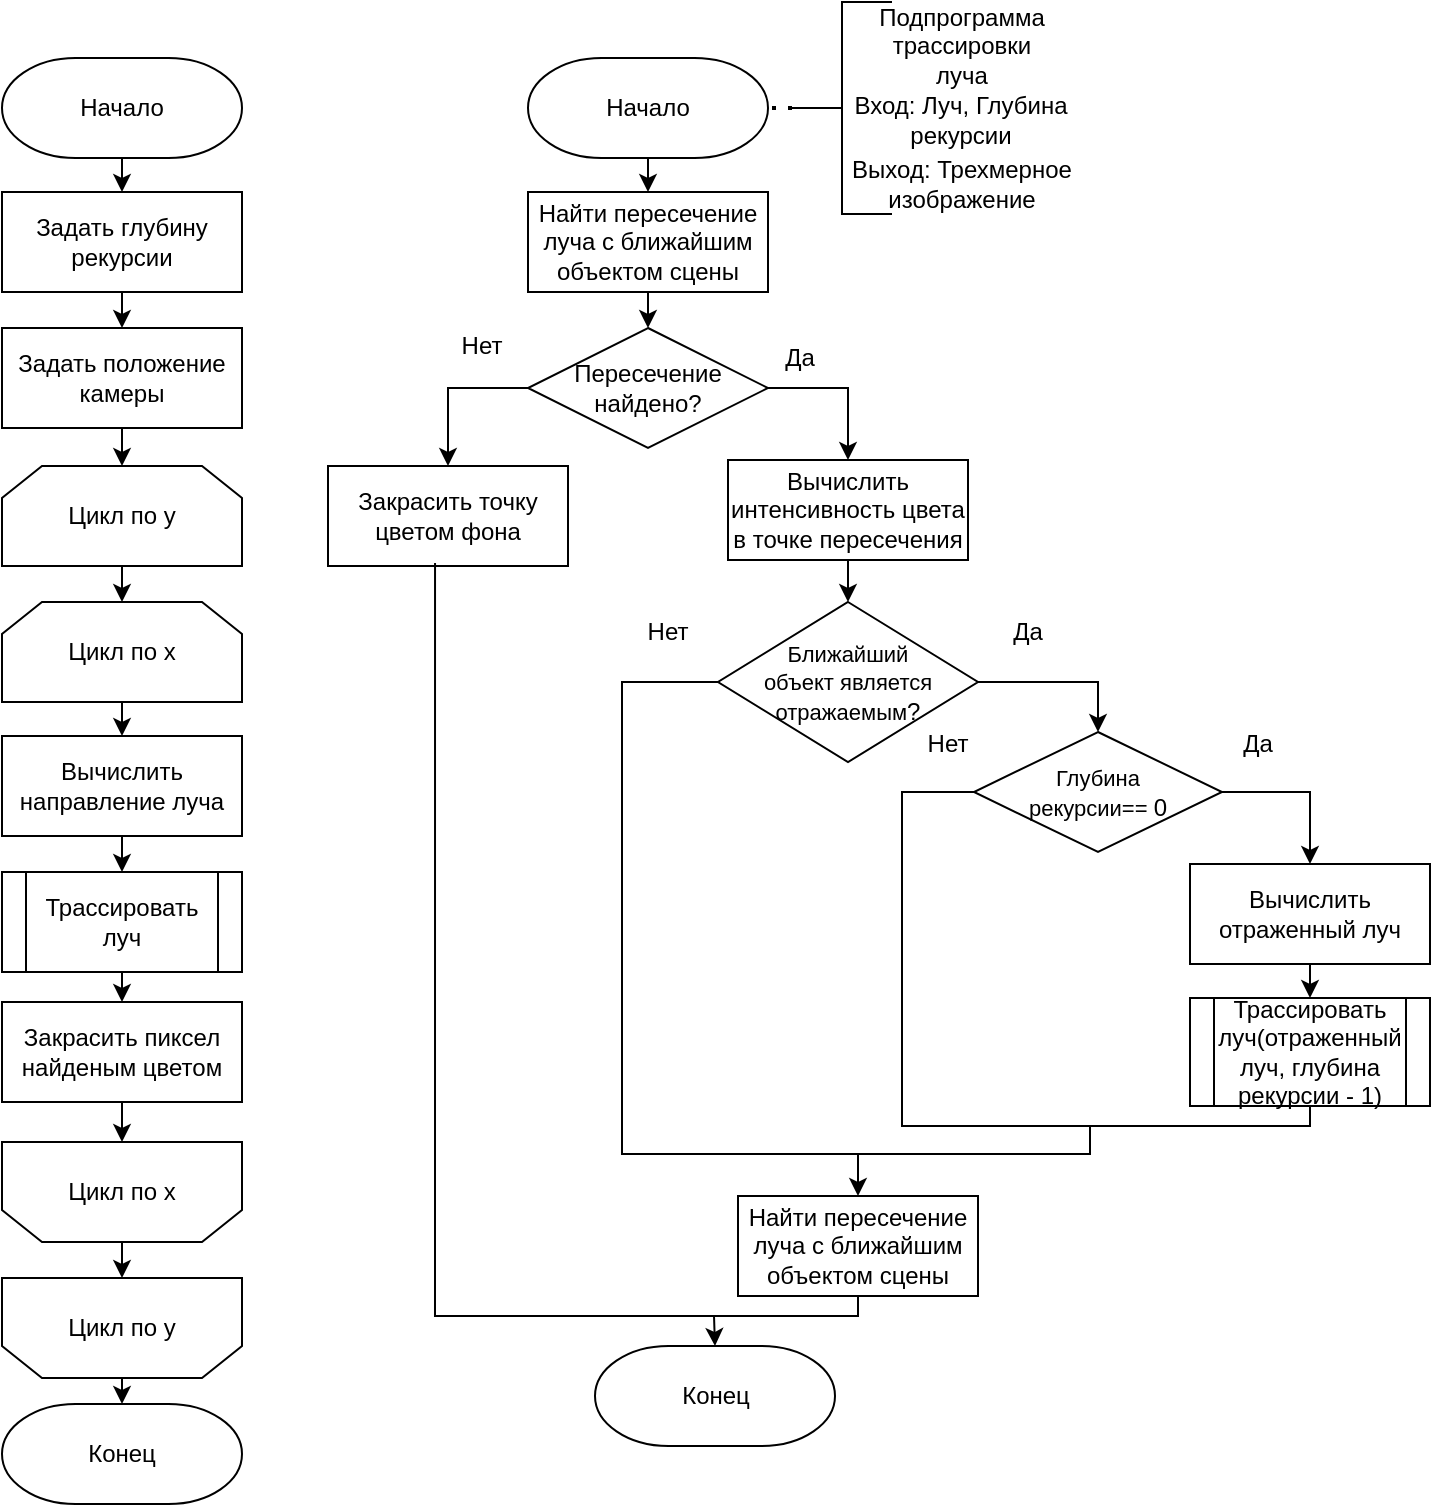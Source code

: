 <mxfile version="22.1.2" type="device">
  <diagram name="Page-1" id="nEbzUbmDdn0lPb7n5sIz">
    <mxGraphModel dx="941" dy="644" grid="0" gridSize="10" guides="1" tooltips="1" connect="1" arrows="1" fold="1" page="0" pageScale="1" pageWidth="850" pageHeight="1100" math="0" shadow="0">
      <root>
        <mxCell id="0" />
        <mxCell id="1" parent="0" />
        <mxCell id="mNUd0pQ_lfVGHQ0Jzumy-3" value="Начало" style="strokeWidth=1;html=1;shape=mxgraph.flowchart.terminator;whiteSpace=wrap;rotation=0;" parent="1" vertex="1">
          <mxGeometry x="178" y="67" width="120" height="50" as="geometry" />
        </mxCell>
        <mxCell id="mNUd0pQ_lfVGHQ0Jzumy-6" value="Конец" style="strokeWidth=1;html=1;shape=mxgraph.flowchart.terminator;whiteSpace=wrap;rotation=0;" parent="1" vertex="1">
          <mxGeometry x="178" y="740" width="120" height="50" as="geometry" />
        </mxCell>
        <mxCell id="mNUd0pQ_lfVGHQ0Jzumy-7" value="Задать положение камеры" style="rounded=0;whiteSpace=wrap;html=1;rotation=0;" parent="1" vertex="1">
          <mxGeometry x="178" y="202" width="120" height="50" as="geometry" />
        </mxCell>
        <mxCell id="mNUd0pQ_lfVGHQ0Jzumy-8" value="Задать глубину рекурсии" style="rounded=0;whiteSpace=wrap;html=1;rotation=0;" parent="1" vertex="1">
          <mxGeometry x="178" y="134" width="120" height="50" as="geometry" />
        </mxCell>
        <mxCell id="mNUd0pQ_lfVGHQ0Jzumy-9" value="Вычислить направление луча" style="rounded=0;whiteSpace=wrap;html=1;rotation=0;" parent="1" vertex="1">
          <mxGeometry x="178" y="406" width="120" height="50" as="geometry" />
        </mxCell>
        <mxCell id="mNUd0pQ_lfVGHQ0Jzumy-13" value="" style="endArrow=classic;html=1;rounded=0;entryX=0.5;entryY=0;entryDx=0;entryDy=0;exitX=0.5;exitY=1;exitDx=0;exitDy=0;exitPerimeter=0;" parent="1" source="mNUd0pQ_lfVGHQ0Jzumy-3" target="mNUd0pQ_lfVGHQ0Jzumy-8" edge="1">
          <mxGeometry width="50" height="50" relative="1" as="geometry">
            <mxPoint x="368" y="358" as="sourcePoint" />
            <mxPoint x="418" y="308" as="targetPoint" />
          </mxGeometry>
        </mxCell>
        <mxCell id="mNUd0pQ_lfVGHQ0Jzumy-14" value="" style="endArrow=classic;html=1;rounded=0;entryX=0.5;entryY=0;entryDx=0;entryDy=0;exitX=0.5;exitY=1;exitDx=0;exitDy=0;" parent="1" source="mNUd0pQ_lfVGHQ0Jzumy-8" target="mNUd0pQ_lfVGHQ0Jzumy-7" edge="1">
          <mxGeometry width="50" height="50" relative="1" as="geometry">
            <mxPoint x="368" y="358" as="sourcePoint" />
            <mxPoint x="418" y="308" as="targetPoint" />
          </mxGeometry>
        </mxCell>
        <mxCell id="mNUd0pQ_lfVGHQ0Jzumy-15" value="" style="endArrow=classic;html=1;rounded=0;entryX=0.5;entryY=0;entryDx=0;entryDy=0;exitX=0.5;exitY=1;exitDx=0;exitDy=0;" parent="1" source="mNUd0pQ_lfVGHQ0Jzumy-7" target="NE1hDo_Hujd-8P98iSLy-1" edge="1">
          <mxGeometry width="50" height="50" relative="1" as="geometry">
            <mxPoint x="368" y="358" as="sourcePoint" />
            <mxPoint x="238" y="271" as="targetPoint" />
          </mxGeometry>
        </mxCell>
        <mxCell id="mNUd0pQ_lfVGHQ0Jzumy-16" value="" style="endArrow=classic;html=1;rounded=0;entryX=0.5;entryY=0;entryDx=0;entryDy=0;exitX=0.5;exitY=1;exitDx=0;exitDy=0;" parent="1" source="NE1hDo_Hujd-8P98iSLy-1" target="NE1hDo_Hujd-8P98iSLy-2" edge="1">
          <mxGeometry width="50" height="50" relative="1" as="geometry">
            <mxPoint x="238" y="321" as="sourcePoint" />
            <mxPoint x="238" y="339" as="targetPoint" />
          </mxGeometry>
        </mxCell>
        <mxCell id="mNUd0pQ_lfVGHQ0Jzumy-17" value="" style="endArrow=classic;html=1;rounded=0;entryX=0.5;entryY=0;entryDx=0;entryDy=0;exitX=0.5;exitY=1;exitDx=0;exitDy=0;" parent="1" source="NE1hDo_Hujd-8P98iSLy-2" target="mNUd0pQ_lfVGHQ0Jzumy-9" edge="1">
          <mxGeometry width="50" height="50" relative="1" as="geometry">
            <mxPoint x="238" y="389" as="sourcePoint" />
            <mxPoint x="418" y="308" as="targetPoint" />
          </mxGeometry>
        </mxCell>
        <mxCell id="mNUd0pQ_lfVGHQ0Jzumy-19" value="Трассировать луч" style="shape=process;whiteSpace=wrap;html=1;backgroundOutline=1;rotation=0;" parent="1" vertex="1">
          <mxGeometry x="178" y="474" width="120" height="50" as="geometry" />
        </mxCell>
        <mxCell id="mNUd0pQ_lfVGHQ0Jzumy-20" value="" style="endArrow=classic;html=1;rounded=0;entryX=0.5;entryY=0;entryDx=0;entryDy=0;exitX=0.5;exitY=1;exitDx=0;exitDy=0;" parent="1" source="mNUd0pQ_lfVGHQ0Jzumy-9" target="mNUd0pQ_lfVGHQ0Jzumy-19" edge="1">
          <mxGeometry width="50" height="50" relative="1" as="geometry">
            <mxPoint x="368" y="364" as="sourcePoint" />
            <mxPoint x="418" y="314" as="targetPoint" />
          </mxGeometry>
        </mxCell>
        <mxCell id="mNUd0pQ_lfVGHQ0Jzumy-22" value="Закрасить пиксел найденым цветом" style="rounded=0;whiteSpace=wrap;html=1;rotation=0;" parent="1" vertex="1">
          <mxGeometry x="178" y="539" width="120" height="50" as="geometry" />
        </mxCell>
        <mxCell id="mNUd0pQ_lfVGHQ0Jzumy-26" value="" style="endArrow=classic;html=1;rounded=0;entryX=0.5;entryY=0;entryDx=0;entryDy=0;exitX=0.5;exitY=1;exitDx=0;exitDy=0;" parent="1" source="mNUd0pQ_lfVGHQ0Jzumy-19" target="mNUd0pQ_lfVGHQ0Jzumy-22" edge="1">
          <mxGeometry width="50" height="50" relative="1" as="geometry">
            <mxPoint x="362" y="423" as="sourcePoint" />
            <mxPoint x="412" y="373" as="targetPoint" />
          </mxGeometry>
        </mxCell>
        <mxCell id="mNUd0pQ_lfVGHQ0Jzumy-27" value="" style="endArrow=classic;html=1;rounded=0;exitX=0.5;exitY=1;exitDx=0;exitDy=0;entryX=0.5;entryY=1;entryDx=0;entryDy=0;" parent="1" source="mNUd0pQ_lfVGHQ0Jzumy-22" target="NE1hDo_Hujd-8P98iSLy-3" edge="1">
          <mxGeometry width="50" height="50" relative="1" as="geometry">
            <mxPoint x="362" y="613" as="sourcePoint" />
            <mxPoint x="238" y="606" as="targetPoint" />
          </mxGeometry>
        </mxCell>
        <mxCell id="mNUd0pQ_lfVGHQ0Jzumy-28" value="" style="endArrow=classic;html=1;rounded=0;entryX=0.5;entryY=1;entryDx=0;entryDy=0;exitX=0.5;exitY=0;exitDx=0;exitDy=0;" parent="1" source="NE1hDo_Hujd-8P98iSLy-3" target="NE1hDo_Hujd-8P98iSLy-4" edge="1">
          <mxGeometry width="50" height="50" relative="1" as="geometry">
            <mxPoint x="238" y="656" as="sourcePoint" />
            <mxPoint x="238" y="673" as="targetPoint" />
          </mxGeometry>
        </mxCell>
        <mxCell id="mNUd0pQ_lfVGHQ0Jzumy-29" value="" style="endArrow=classic;html=1;rounded=0;entryX=0.5;entryY=0;entryDx=0;entryDy=0;entryPerimeter=0;exitX=0.5;exitY=0;exitDx=0;exitDy=0;" parent="1" source="NE1hDo_Hujd-8P98iSLy-4" target="mNUd0pQ_lfVGHQ0Jzumy-6" edge="1">
          <mxGeometry width="50" height="50" relative="1" as="geometry">
            <mxPoint x="238" y="723" as="sourcePoint" />
            <mxPoint x="412" y="609" as="targetPoint" />
          </mxGeometry>
        </mxCell>
        <mxCell id="mNUd0pQ_lfVGHQ0Jzumy-31" value="Начало" style="strokeWidth=1;html=1;shape=mxgraph.flowchart.terminator;whiteSpace=wrap;rotation=0;" parent="1" vertex="1">
          <mxGeometry x="441" y="67" width="120" height="50" as="geometry" />
        </mxCell>
        <mxCell id="mNUd0pQ_lfVGHQ0Jzumy-32" value="" style="strokeWidth=1;html=1;shape=mxgraph.flowchart.annotation_2;align=left;labelPosition=right;pointerEvents=1;" parent="1" vertex="1">
          <mxGeometry x="573" y="39" width="50" height="106" as="geometry" />
        </mxCell>
        <mxCell id="mNUd0pQ_lfVGHQ0Jzumy-33" value="Подпрограмма трассировки луча" style="text;html=1;strokeColor=none;fillColor=none;align=center;verticalAlign=middle;whiteSpace=wrap;rounded=0;" parent="1" vertex="1">
          <mxGeometry x="627.5" y="46" width="60" height="30" as="geometry" />
        </mxCell>
        <mxCell id="mNUd0pQ_lfVGHQ0Jzumy-34" value="Вход: Луч, Глубина рекурсии" style="text;html=1;strokeColor=none;fillColor=none;align=center;verticalAlign=middle;whiteSpace=wrap;rounded=0;" parent="1" vertex="1">
          <mxGeometry x="602" y="83" width="111" height="30" as="geometry" />
        </mxCell>
        <mxCell id="mNUd0pQ_lfVGHQ0Jzumy-35" value="Выход: Трехмерное изображение" style="text;html=1;strokeColor=none;fillColor=none;align=center;verticalAlign=middle;whiteSpace=wrap;rounded=0;" parent="1" vertex="1">
          <mxGeometry x="594.5" y="115" width="126" height="30" as="geometry" />
        </mxCell>
        <mxCell id="mNUd0pQ_lfVGHQ0Jzumy-36" value="" style="endArrow=none;dashed=1;html=1;dashPattern=1 3;strokeWidth=2;rounded=0;entryX=1;entryY=0.5;entryDx=0;entryDy=0;entryPerimeter=0;exitX=0;exitY=0.5;exitDx=0;exitDy=0;exitPerimeter=0;" parent="1" source="mNUd0pQ_lfVGHQ0Jzumy-32" target="mNUd0pQ_lfVGHQ0Jzumy-31" edge="1">
          <mxGeometry width="50" height="50" relative="1" as="geometry">
            <mxPoint x="479" y="368" as="sourcePoint" />
            <mxPoint x="529" y="318" as="targetPoint" />
          </mxGeometry>
        </mxCell>
        <mxCell id="mNUd0pQ_lfVGHQ0Jzumy-37" value="Найти пересечение луча с ближайшим объектом сцены" style="rounded=0;whiteSpace=wrap;html=1;rotation=0;" parent="1" vertex="1">
          <mxGeometry x="441" y="134" width="120" height="50" as="geometry" />
        </mxCell>
        <mxCell id="mNUd0pQ_lfVGHQ0Jzumy-38" value="" style="endArrow=classic;html=1;rounded=0;entryX=0.5;entryY=0;entryDx=0;entryDy=0;exitX=0.5;exitY=1;exitDx=0;exitDy=0;exitPerimeter=0;" parent="1" source="mNUd0pQ_lfVGHQ0Jzumy-31" target="mNUd0pQ_lfVGHQ0Jzumy-37" edge="1">
          <mxGeometry width="50" height="50" relative="1" as="geometry">
            <mxPoint x="479" y="368" as="sourcePoint" />
            <mxPoint x="529" y="318" as="targetPoint" />
          </mxGeometry>
        </mxCell>
        <mxCell id="mNUd0pQ_lfVGHQ0Jzumy-39" value="Пересечение найдено?" style="strokeWidth=1;html=1;shape=mxgraph.flowchart.decision;whiteSpace=wrap;rotation=0;" parent="1" vertex="1">
          <mxGeometry x="441" y="202" width="120" height="60" as="geometry" />
        </mxCell>
        <mxCell id="mNUd0pQ_lfVGHQ0Jzumy-40" value="Закрасить точку цветом фона" style="rounded=0;whiteSpace=wrap;html=1;rotation=0;" parent="1" vertex="1">
          <mxGeometry x="341" y="271" width="120" height="50" as="geometry" />
        </mxCell>
        <mxCell id="mNUd0pQ_lfVGHQ0Jzumy-41" value="Вычислить интенсивность цвета в точке пересечения" style="rounded=0;whiteSpace=wrap;html=1;rotation=0;" parent="1" vertex="1">
          <mxGeometry x="541" y="268" width="120" height="50" as="geometry" />
        </mxCell>
        <mxCell id="mNUd0pQ_lfVGHQ0Jzumy-42" value="&lt;font style=&quot;font-size: 11px;&quot;&gt;Ближайший &lt;br&gt;объект является &lt;br&gt;отражаемым&lt;/font&gt;?" style="strokeWidth=1;html=1;shape=mxgraph.flowchart.decision;whiteSpace=wrap;rotation=0;" parent="1" vertex="1">
          <mxGeometry x="536" y="339" width="130" height="80" as="geometry" />
        </mxCell>
        <mxCell id="mNUd0pQ_lfVGHQ0Jzumy-43" value="&lt;font style=&quot;font-size: 11px;&quot;&gt;Глубина &lt;br&gt;рекурсии== &lt;/font&gt;0" style="strokeWidth=1;html=1;shape=mxgraph.flowchart.decision;whiteSpace=wrap;rotation=0;" parent="1" vertex="1">
          <mxGeometry x="664" y="404" width="124" height="60" as="geometry" />
        </mxCell>
        <mxCell id="mNUd0pQ_lfVGHQ0Jzumy-44" value="Найти пересечение луча с ближайшим объектом сцены" style="rounded=0;whiteSpace=wrap;html=1;rotation=0;" parent="1" vertex="1">
          <mxGeometry x="546" y="636" width="120" height="50" as="geometry" />
        </mxCell>
        <mxCell id="mNUd0pQ_lfVGHQ0Jzumy-46" value="Трассировать луч(отраженный луч, глубина рекурсии - 1)" style="shape=process;whiteSpace=wrap;html=1;backgroundOutline=1;rotation=0;" parent="1" vertex="1">
          <mxGeometry x="772" y="537" width="120" height="54" as="geometry" />
        </mxCell>
        <mxCell id="mNUd0pQ_lfVGHQ0Jzumy-47" value="Вычислить отраженный луч" style="rounded=0;whiteSpace=wrap;html=1;rotation=0;" parent="1" vertex="1">
          <mxGeometry x="772" y="470" width="120" height="50" as="geometry" />
        </mxCell>
        <mxCell id="mNUd0pQ_lfVGHQ0Jzumy-48" value="" style="endArrow=classic;html=1;rounded=0;entryX=0.5;entryY=0;entryDx=0;entryDy=0;exitX=0;exitY=0.5;exitDx=0;exitDy=0;exitPerimeter=0;edgeStyle=orthogonalEdgeStyle;" parent="1" source="mNUd0pQ_lfVGHQ0Jzumy-39" target="mNUd0pQ_lfVGHQ0Jzumy-40" edge="1">
          <mxGeometry width="50" height="50" relative="1" as="geometry">
            <mxPoint x="506" y="410" as="sourcePoint" />
            <mxPoint x="556" y="360" as="targetPoint" />
          </mxGeometry>
        </mxCell>
        <mxCell id="mNUd0pQ_lfVGHQ0Jzumy-49" value="" style="endArrow=classic;html=1;rounded=0;entryX=0.5;entryY=0;entryDx=0;entryDy=0;exitX=1;exitY=0.5;exitDx=0;exitDy=0;exitPerimeter=0;edgeStyle=orthogonalEdgeStyle;" parent="1" source="mNUd0pQ_lfVGHQ0Jzumy-39" target="mNUd0pQ_lfVGHQ0Jzumy-41" edge="1">
          <mxGeometry width="50" height="50" relative="1" as="geometry">
            <mxPoint x="506" y="410" as="sourcePoint" />
            <mxPoint x="556" y="360" as="targetPoint" />
          </mxGeometry>
        </mxCell>
        <mxCell id="mNUd0pQ_lfVGHQ0Jzumy-50" value="Нет" style="text;html=1;strokeColor=none;fillColor=none;align=center;verticalAlign=middle;whiteSpace=wrap;rounded=0;" parent="1" vertex="1">
          <mxGeometry x="388" y="196" width="60" height="30" as="geometry" />
        </mxCell>
        <mxCell id="mNUd0pQ_lfVGHQ0Jzumy-51" value="Да" style="text;html=1;strokeColor=none;fillColor=none;align=center;verticalAlign=middle;whiteSpace=wrap;rounded=0;" parent="1" vertex="1">
          <mxGeometry x="547" y="202" width="60" height="30" as="geometry" />
        </mxCell>
        <mxCell id="mNUd0pQ_lfVGHQ0Jzumy-52" value="" style="endArrow=classic;html=1;rounded=0;entryX=0.5;entryY=0;entryDx=0;entryDy=0;entryPerimeter=0;exitX=0.5;exitY=1;exitDx=0;exitDy=0;" parent="1" source="mNUd0pQ_lfVGHQ0Jzumy-37" target="mNUd0pQ_lfVGHQ0Jzumy-39" edge="1">
          <mxGeometry width="50" height="50" relative="1" as="geometry">
            <mxPoint x="506" y="410" as="sourcePoint" />
            <mxPoint x="556" y="360" as="targetPoint" />
          </mxGeometry>
        </mxCell>
        <mxCell id="mNUd0pQ_lfVGHQ0Jzumy-53" value="" style="endArrow=classic;html=1;rounded=0;entryX=0.5;entryY=0;entryDx=0;entryDy=0;entryPerimeter=0;exitX=0.5;exitY=1;exitDx=0;exitDy=0;" parent="1" source="mNUd0pQ_lfVGHQ0Jzumy-41" target="mNUd0pQ_lfVGHQ0Jzumy-42" edge="1">
          <mxGeometry width="50" height="50" relative="1" as="geometry">
            <mxPoint x="506" y="410" as="sourcePoint" />
            <mxPoint x="556" y="360" as="targetPoint" />
          </mxGeometry>
        </mxCell>
        <mxCell id="mNUd0pQ_lfVGHQ0Jzumy-54" value="" style="endArrow=classic;html=1;rounded=0;entryX=0.5;entryY=0;entryDx=0;entryDy=0;entryPerimeter=0;exitX=1;exitY=0.5;exitDx=0;exitDy=0;exitPerimeter=0;edgeStyle=orthogonalEdgeStyle;" parent="1" source="mNUd0pQ_lfVGHQ0Jzumy-42" target="mNUd0pQ_lfVGHQ0Jzumy-43" edge="1">
          <mxGeometry width="50" height="50" relative="1" as="geometry">
            <mxPoint x="506" y="410" as="sourcePoint" />
            <mxPoint x="556" y="360" as="targetPoint" />
          </mxGeometry>
        </mxCell>
        <mxCell id="mNUd0pQ_lfVGHQ0Jzumy-55" value="" style="endArrow=classic;html=1;rounded=0;entryX=0.5;entryY=0;entryDx=0;entryDy=0;exitX=1;exitY=0.5;exitDx=0;exitDy=0;exitPerimeter=0;edgeStyle=orthogonalEdgeStyle;" parent="1" source="mNUd0pQ_lfVGHQ0Jzumy-43" target="mNUd0pQ_lfVGHQ0Jzumy-47" edge="1">
          <mxGeometry width="50" height="50" relative="1" as="geometry">
            <mxPoint x="506" y="410" as="sourcePoint" />
            <mxPoint x="556" y="360" as="targetPoint" />
          </mxGeometry>
        </mxCell>
        <mxCell id="mNUd0pQ_lfVGHQ0Jzumy-56" value="" style="endArrow=classic;html=1;rounded=0;entryX=0.5;entryY=0;entryDx=0;entryDy=0;exitX=0.5;exitY=1;exitDx=0;exitDy=0;" parent="1" source="mNUd0pQ_lfVGHQ0Jzumy-47" target="mNUd0pQ_lfVGHQ0Jzumy-46" edge="1">
          <mxGeometry width="50" height="50" relative="1" as="geometry">
            <mxPoint x="506" y="410" as="sourcePoint" />
            <mxPoint x="556" y="360" as="targetPoint" />
          </mxGeometry>
        </mxCell>
        <mxCell id="mNUd0pQ_lfVGHQ0Jzumy-58" value="" style="endArrow=none;html=1;rounded=0;entryX=0;entryY=0.5;entryDx=0;entryDy=0;entryPerimeter=0;exitX=0.5;exitY=1;exitDx=0;exitDy=0;edgeStyle=orthogonalEdgeStyle;" parent="1" source="mNUd0pQ_lfVGHQ0Jzumy-46" target="mNUd0pQ_lfVGHQ0Jzumy-43" edge="1">
          <mxGeometry width="50" height="50" relative="1" as="geometry">
            <mxPoint x="506" y="471" as="sourcePoint" />
            <mxPoint x="556" y="421" as="targetPoint" />
            <Array as="points">
              <mxPoint x="832" y="601" />
              <mxPoint x="628" y="601" />
              <mxPoint x="628" y="434" />
            </Array>
          </mxGeometry>
        </mxCell>
        <mxCell id="mNUd0pQ_lfVGHQ0Jzumy-59" value="" style="endArrow=none;html=1;rounded=0;entryX=0;entryY=0.5;entryDx=0;entryDy=0;entryPerimeter=0;edgeStyle=orthogonalEdgeStyle;" parent="1" target="mNUd0pQ_lfVGHQ0Jzumy-42" edge="1">
          <mxGeometry width="50" height="50" relative="1" as="geometry">
            <mxPoint x="722" y="601" as="sourcePoint" />
            <mxPoint x="556" y="421" as="targetPoint" />
            <Array as="points">
              <mxPoint x="722" y="615" />
              <mxPoint x="488" y="615" />
              <mxPoint x="488" y="379" />
            </Array>
          </mxGeometry>
        </mxCell>
        <mxCell id="mNUd0pQ_lfVGHQ0Jzumy-61" value="" style="endArrow=classic;html=1;rounded=0;entryX=0.5;entryY=0;entryDx=0;entryDy=0;" parent="1" target="mNUd0pQ_lfVGHQ0Jzumy-44" edge="1">
          <mxGeometry width="50" height="50" relative="1" as="geometry">
            <mxPoint x="606" y="615" as="sourcePoint" />
            <mxPoint x="556" y="500" as="targetPoint" />
          </mxGeometry>
        </mxCell>
        <mxCell id="mNUd0pQ_lfVGHQ0Jzumy-62" value="" style="endArrow=none;html=1;rounded=0;entryX=0.446;entryY=0.97;entryDx=0;entryDy=0;entryPerimeter=0;exitX=0.5;exitY=1;exitDx=0;exitDy=0;edgeStyle=orthogonalEdgeStyle;" parent="1" source="mNUd0pQ_lfVGHQ0Jzumy-44" target="mNUd0pQ_lfVGHQ0Jzumy-40" edge="1">
          <mxGeometry width="50" height="50" relative="1" as="geometry">
            <mxPoint x="506" y="550" as="sourcePoint" />
            <mxPoint x="556" y="500" as="targetPoint" />
          </mxGeometry>
        </mxCell>
        <mxCell id="mNUd0pQ_lfVGHQ0Jzumy-63" value="Конец" style="strokeWidth=1;html=1;shape=mxgraph.flowchart.terminator;whiteSpace=wrap;rotation=0;" parent="1" vertex="1">
          <mxGeometry x="474.5" y="711" width="120" height="50" as="geometry" />
        </mxCell>
        <mxCell id="mNUd0pQ_lfVGHQ0Jzumy-64" value="" style="endArrow=classic;html=1;rounded=0;entryX=0.5;entryY=0;entryDx=0;entryDy=0;entryPerimeter=0;" parent="1" target="mNUd0pQ_lfVGHQ0Jzumy-63" edge="1">
          <mxGeometry width="50" height="50" relative="1" as="geometry">
            <mxPoint x="534" y="696" as="sourcePoint" />
            <mxPoint x="556" y="500" as="targetPoint" />
          </mxGeometry>
        </mxCell>
        <mxCell id="mNUd0pQ_lfVGHQ0Jzumy-65" value="Нет" style="text;html=1;strokeColor=none;fillColor=none;align=center;verticalAlign=middle;whiteSpace=wrap;rounded=0;" parent="1" vertex="1">
          <mxGeometry x="481" y="339" width="60" height="30" as="geometry" />
        </mxCell>
        <mxCell id="mNUd0pQ_lfVGHQ0Jzumy-66" value="Да" style="text;html=1;strokeColor=none;fillColor=none;align=center;verticalAlign=middle;whiteSpace=wrap;rounded=0;" parent="1" vertex="1">
          <mxGeometry x="661" y="339" width="60" height="30" as="geometry" />
        </mxCell>
        <mxCell id="mNUd0pQ_lfVGHQ0Jzumy-68" value="Да" style="text;html=1;strokeColor=none;fillColor=none;align=center;verticalAlign=middle;whiteSpace=wrap;rounded=0;" parent="1" vertex="1">
          <mxGeometry x="776" y="395" width="60" height="30" as="geometry" />
        </mxCell>
        <mxCell id="mNUd0pQ_lfVGHQ0Jzumy-69" value="Нет" style="text;html=1;strokeColor=none;fillColor=none;align=center;verticalAlign=middle;whiteSpace=wrap;rounded=0;" parent="1" vertex="1">
          <mxGeometry x="621" y="395" width="60" height="30" as="geometry" />
        </mxCell>
        <mxCell id="NE1hDo_Hujd-8P98iSLy-1" value="Цикл по у" style="shape=loopLimit;whiteSpace=wrap;html=1;rotation=0;" vertex="1" parent="1">
          <mxGeometry x="178" y="271" width="120" height="50" as="geometry" />
        </mxCell>
        <mxCell id="NE1hDo_Hujd-8P98iSLy-2" value="Цикл по x" style="shape=loopLimit;whiteSpace=wrap;html=1;rotation=0;" vertex="1" parent="1">
          <mxGeometry x="178" y="339" width="120" height="50" as="geometry" />
        </mxCell>
        <mxCell id="NE1hDo_Hujd-8P98iSLy-3" value="Цикл по x" style="shape=loopLimit;whiteSpace=wrap;html=1;rotation=0;direction=west;" vertex="1" parent="1">
          <mxGeometry x="178" y="609" width="120" height="50" as="geometry" />
        </mxCell>
        <mxCell id="NE1hDo_Hujd-8P98iSLy-4" value="Цикл по y" style="shape=loopLimit;whiteSpace=wrap;html=1;rotation=0;direction=west;" vertex="1" parent="1">
          <mxGeometry x="178" y="677" width="120" height="50" as="geometry" />
        </mxCell>
      </root>
    </mxGraphModel>
  </diagram>
</mxfile>
